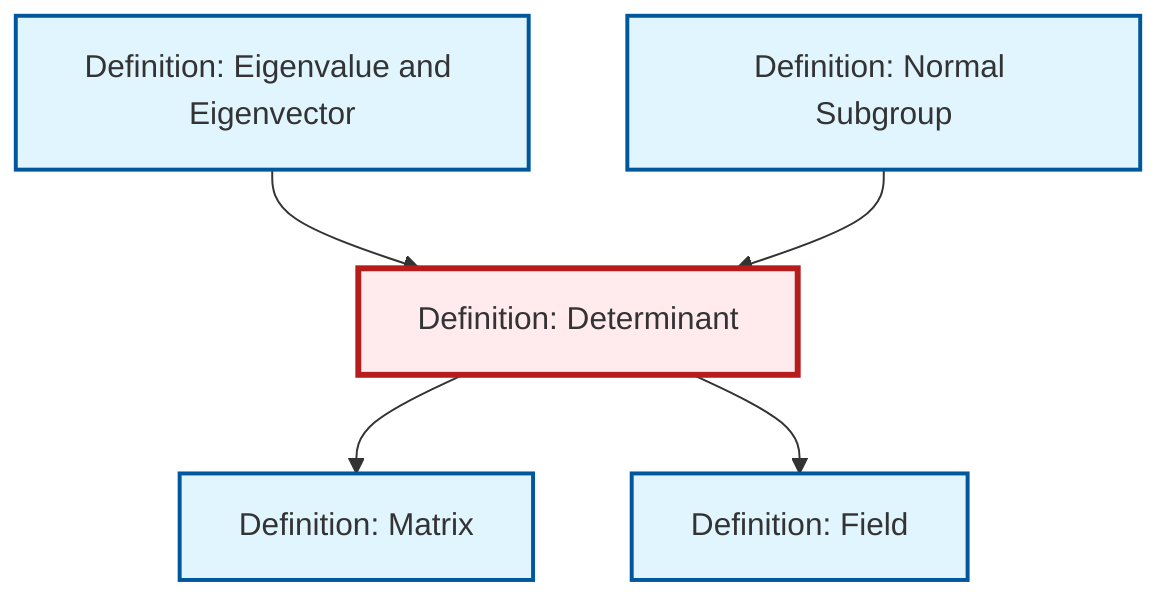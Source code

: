 graph TD
    classDef definition fill:#e1f5fe,stroke:#01579b,stroke-width:2px
    classDef theorem fill:#f3e5f5,stroke:#4a148c,stroke-width:2px
    classDef axiom fill:#fff3e0,stroke:#e65100,stroke-width:2px
    classDef example fill:#e8f5e9,stroke:#1b5e20,stroke-width:2px
    classDef current fill:#ffebee,stroke:#b71c1c,stroke-width:3px
    def-matrix["Definition: Matrix"]:::definition
    def-field["Definition: Field"]:::definition
    def-determinant["Definition: Determinant"]:::definition
    def-eigenvalue-eigenvector["Definition: Eigenvalue and Eigenvector"]:::definition
    def-normal-subgroup["Definition: Normal Subgroup"]:::definition
    def-eigenvalue-eigenvector --> def-determinant
    def-determinant --> def-matrix
    def-normal-subgroup --> def-determinant
    def-determinant --> def-field
    class def-determinant current